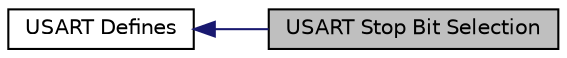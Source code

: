 digraph "USART Stop Bit Selection"
{
  edge [fontname="Helvetica",fontsize="10",labelfontname="Helvetica",labelfontsize="10"];
  node [fontname="Helvetica",fontsize="10",shape=record];
  rankdir=LR;
  Node0 [label="USART Stop Bit Selection",height=0.2,width=0.4,color="black", fillcolor="grey75", style="filled" fontcolor="black"];
  Node1 [label="USART Defines",height=0.2,width=0.4,color="black", fillcolor="white", style="filled",URL="$group__usart__defines.html",tooltip="Defined Constants and Types for the STM32F1xx USART"];
  Node1->Node0 [shape=plaintext, color="midnightblue", dir="back", style="solid"];
}

